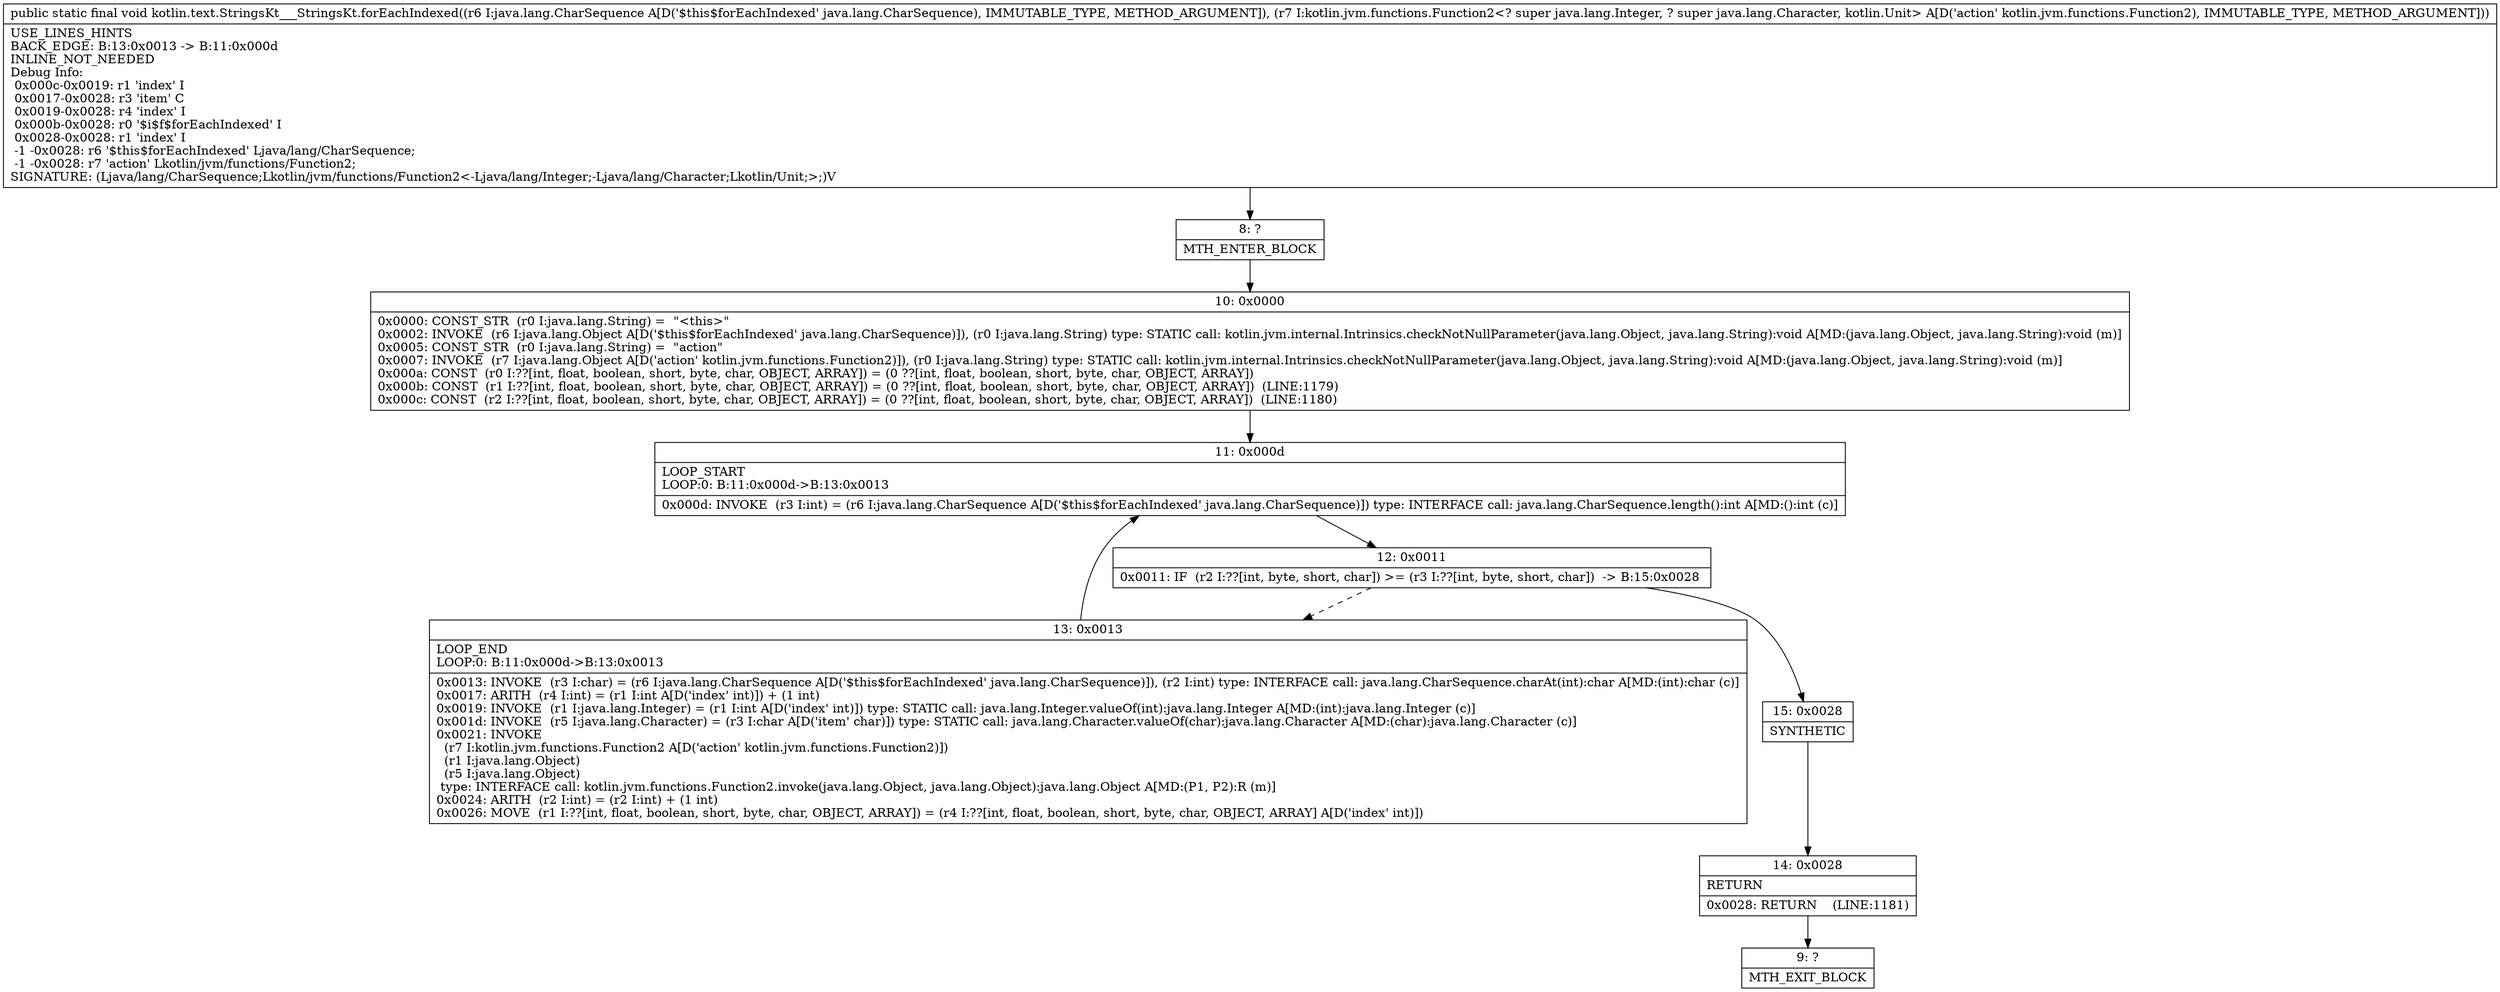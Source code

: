 digraph "CFG forkotlin.text.StringsKt___StringsKt.forEachIndexed(Ljava\/lang\/CharSequence;Lkotlin\/jvm\/functions\/Function2;)V" {
Node_8 [shape=record,label="{8\:\ ?|MTH_ENTER_BLOCK\l}"];
Node_10 [shape=record,label="{10\:\ 0x0000|0x0000: CONST_STR  (r0 I:java.lang.String) =  \"\<this\>\" \l0x0002: INVOKE  (r6 I:java.lang.Object A[D('$this$forEachIndexed' java.lang.CharSequence)]), (r0 I:java.lang.String) type: STATIC call: kotlin.jvm.internal.Intrinsics.checkNotNullParameter(java.lang.Object, java.lang.String):void A[MD:(java.lang.Object, java.lang.String):void (m)]\l0x0005: CONST_STR  (r0 I:java.lang.String) =  \"action\" \l0x0007: INVOKE  (r7 I:java.lang.Object A[D('action' kotlin.jvm.functions.Function2)]), (r0 I:java.lang.String) type: STATIC call: kotlin.jvm.internal.Intrinsics.checkNotNullParameter(java.lang.Object, java.lang.String):void A[MD:(java.lang.Object, java.lang.String):void (m)]\l0x000a: CONST  (r0 I:??[int, float, boolean, short, byte, char, OBJECT, ARRAY]) = (0 ??[int, float, boolean, short, byte, char, OBJECT, ARRAY]) \l0x000b: CONST  (r1 I:??[int, float, boolean, short, byte, char, OBJECT, ARRAY]) = (0 ??[int, float, boolean, short, byte, char, OBJECT, ARRAY])  (LINE:1179)\l0x000c: CONST  (r2 I:??[int, float, boolean, short, byte, char, OBJECT, ARRAY]) = (0 ??[int, float, boolean, short, byte, char, OBJECT, ARRAY])  (LINE:1180)\l}"];
Node_11 [shape=record,label="{11\:\ 0x000d|LOOP_START\lLOOP:0: B:11:0x000d\-\>B:13:0x0013\l|0x000d: INVOKE  (r3 I:int) = (r6 I:java.lang.CharSequence A[D('$this$forEachIndexed' java.lang.CharSequence)]) type: INTERFACE call: java.lang.CharSequence.length():int A[MD:():int (c)]\l}"];
Node_12 [shape=record,label="{12\:\ 0x0011|0x0011: IF  (r2 I:??[int, byte, short, char]) \>= (r3 I:??[int, byte, short, char])  \-\> B:15:0x0028 \l}"];
Node_13 [shape=record,label="{13\:\ 0x0013|LOOP_END\lLOOP:0: B:11:0x000d\-\>B:13:0x0013\l|0x0013: INVOKE  (r3 I:char) = (r6 I:java.lang.CharSequence A[D('$this$forEachIndexed' java.lang.CharSequence)]), (r2 I:int) type: INTERFACE call: java.lang.CharSequence.charAt(int):char A[MD:(int):char (c)]\l0x0017: ARITH  (r4 I:int) = (r1 I:int A[D('index' int)]) + (1 int) \l0x0019: INVOKE  (r1 I:java.lang.Integer) = (r1 I:int A[D('index' int)]) type: STATIC call: java.lang.Integer.valueOf(int):java.lang.Integer A[MD:(int):java.lang.Integer (c)]\l0x001d: INVOKE  (r5 I:java.lang.Character) = (r3 I:char A[D('item' char)]) type: STATIC call: java.lang.Character.valueOf(char):java.lang.Character A[MD:(char):java.lang.Character (c)]\l0x0021: INVOKE  \l  (r7 I:kotlin.jvm.functions.Function2 A[D('action' kotlin.jvm.functions.Function2)])\l  (r1 I:java.lang.Object)\l  (r5 I:java.lang.Object)\l type: INTERFACE call: kotlin.jvm.functions.Function2.invoke(java.lang.Object, java.lang.Object):java.lang.Object A[MD:(P1, P2):R (m)]\l0x0024: ARITH  (r2 I:int) = (r2 I:int) + (1 int) \l0x0026: MOVE  (r1 I:??[int, float, boolean, short, byte, char, OBJECT, ARRAY]) = (r4 I:??[int, float, boolean, short, byte, char, OBJECT, ARRAY] A[D('index' int)]) \l}"];
Node_15 [shape=record,label="{15\:\ 0x0028|SYNTHETIC\l}"];
Node_14 [shape=record,label="{14\:\ 0x0028|RETURN\l|0x0028: RETURN    (LINE:1181)\l}"];
Node_9 [shape=record,label="{9\:\ ?|MTH_EXIT_BLOCK\l}"];
MethodNode[shape=record,label="{public static final void kotlin.text.StringsKt___StringsKt.forEachIndexed((r6 I:java.lang.CharSequence A[D('$this$forEachIndexed' java.lang.CharSequence), IMMUTABLE_TYPE, METHOD_ARGUMENT]), (r7 I:kotlin.jvm.functions.Function2\<? super java.lang.Integer, ? super java.lang.Character, kotlin.Unit\> A[D('action' kotlin.jvm.functions.Function2), IMMUTABLE_TYPE, METHOD_ARGUMENT]))  | USE_LINES_HINTS\lBACK_EDGE: B:13:0x0013 \-\> B:11:0x000d\lINLINE_NOT_NEEDED\lDebug Info:\l  0x000c\-0x0019: r1 'index' I\l  0x0017\-0x0028: r3 'item' C\l  0x0019\-0x0028: r4 'index' I\l  0x000b\-0x0028: r0 '$i$f$forEachIndexed' I\l  0x0028\-0x0028: r1 'index' I\l  \-1 \-0x0028: r6 '$this$forEachIndexed' Ljava\/lang\/CharSequence;\l  \-1 \-0x0028: r7 'action' Lkotlin\/jvm\/functions\/Function2;\lSIGNATURE: (Ljava\/lang\/CharSequence;Lkotlin\/jvm\/functions\/Function2\<\-Ljava\/lang\/Integer;\-Ljava\/lang\/Character;Lkotlin\/Unit;\>;)V\l}"];
MethodNode -> Node_8;Node_8 -> Node_10;
Node_10 -> Node_11;
Node_11 -> Node_12;
Node_12 -> Node_13[style=dashed];
Node_12 -> Node_15;
Node_13 -> Node_11;
Node_15 -> Node_14;
Node_14 -> Node_9;
}

